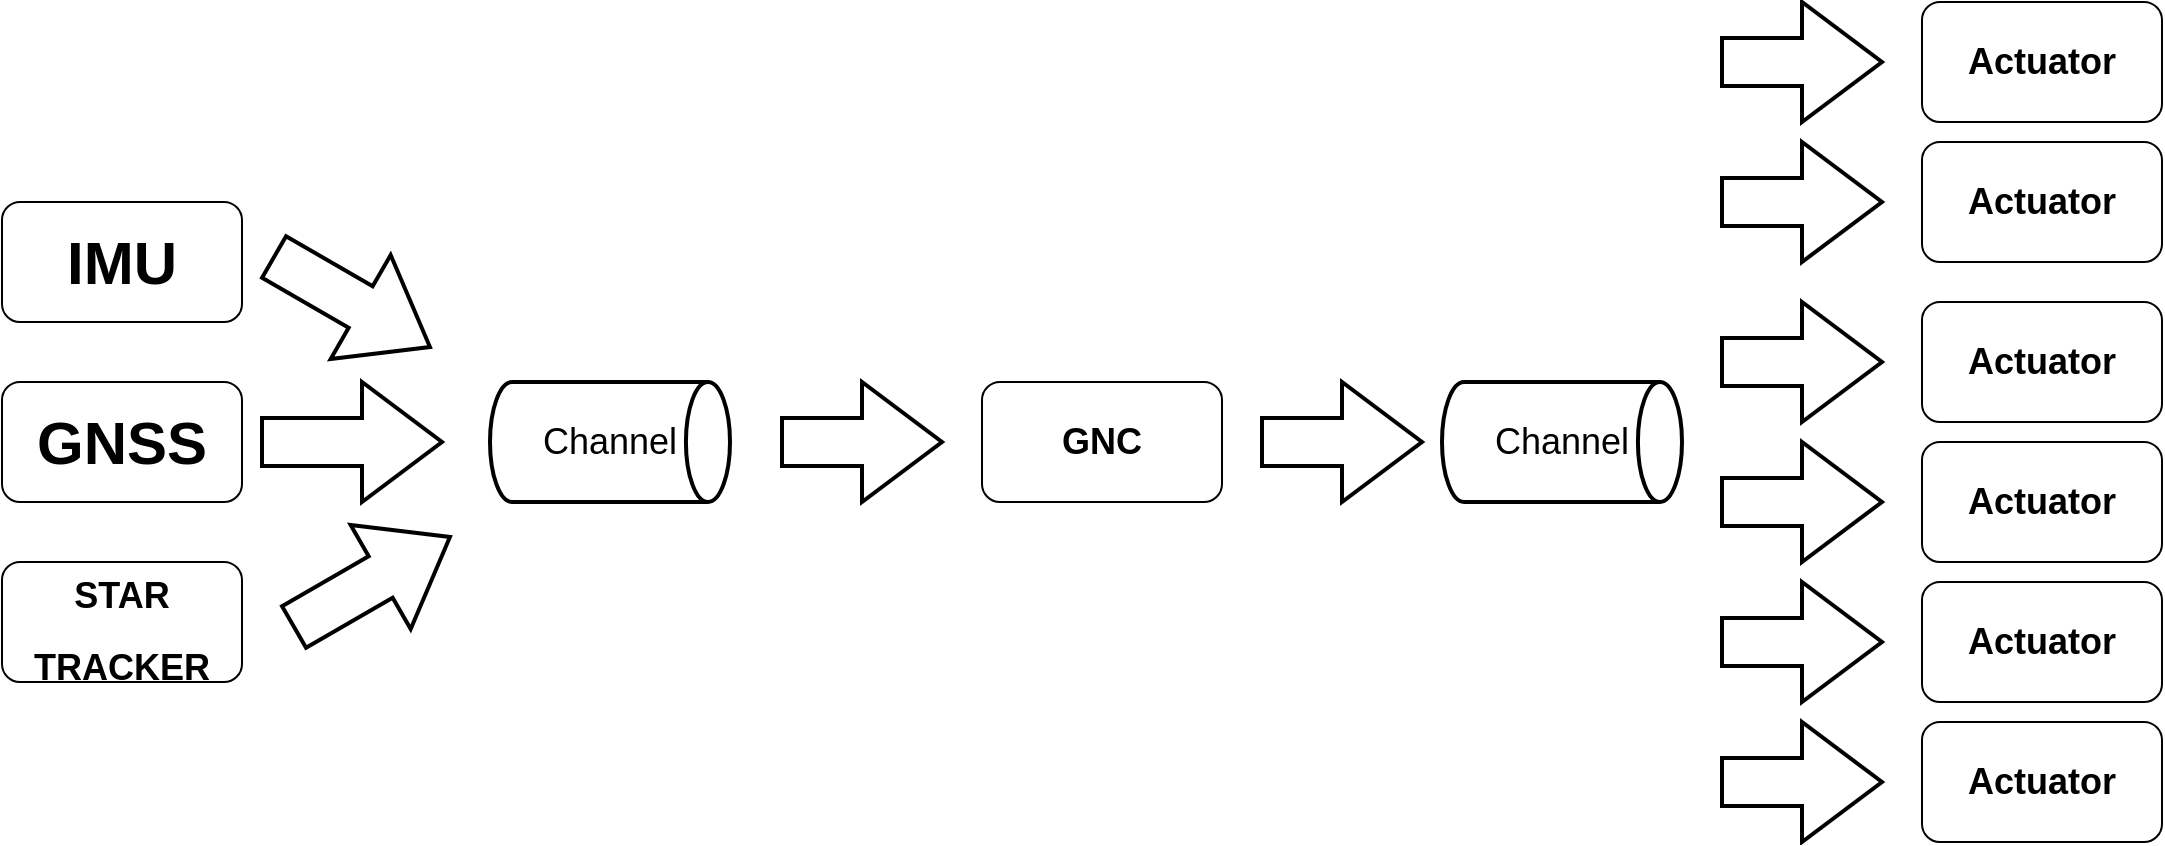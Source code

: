 <mxfile version="20.3.0" type="device"><diagram id="iY7ukRBbIu-E_hkxts7M" name="Page-1"><mxGraphModel dx="1296" dy="1018" grid="1" gridSize="10" guides="1" tooltips="1" connect="1" arrows="1" fold="1" page="1" pageScale="1" pageWidth="827" pageHeight="1169" math="0" shadow="0"><root><mxCell id="0"/><mxCell id="1" parent="0"/><mxCell id="KoWzmsi8W3WBeFH0ex9y-2" value="&lt;b&gt;IMU&lt;/b&gt;" style="rounded=1;whiteSpace=wrap;html=1;fontSize=30;" vertex="1" parent="1"><mxGeometry x="30" y="140" width="120" height="60" as="geometry"/></mxCell><mxCell id="KoWzmsi8W3WBeFH0ex9y-3" value="&lt;b&gt;GNSS&lt;/b&gt;" style="rounded=1;whiteSpace=wrap;html=1;fontSize=30;" vertex="1" parent="1"><mxGeometry x="30" y="230" width="120" height="60" as="geometry"/></mxCell><mxCell id="KoWzmsi8W3WBeFH0ex9y-4" value="&lt;b style=&quot;font-size: 18px;&quot;&gt;STAR&lt;br&gt;TRACKER&lt;br&gt;&lt;/b&gt;" style="rounded=1;whiteSpace=wrap;html=1;fontSize=30;" vertex="1" parent="1"><mxGeometry x="30" y="320" width="120" height="60" as="geometry"/></mxCell><mxCell id="KoWzmsi8W3WBeFH0ex9y-8" value="&lt;b&gt;GNC&lt;/b&gt;" style="rounded=1;whiteSpace=wrap;html=1;fontSize=18;" vertex="1" parent="1"><mxGeometry x="520" y="230" width="120" height="60" as="geometry"/></mxCell><mxCell id="KoWzmsi8W3WBeFH0ex9y-9" value="&lt;b&gt;Actuator&lt;/b&gt;" style="rounded=1;whiteSpace=wrap;html=1;fontSize=18;" vertex="1" parent="1"><mxGeometry x="990" y="110" width="120" height="60" as="geometry"/></mxCell><mxCell id="KoWzmsi8W3WBeFH0ex9y-10" value="&lt;b&gt;Actuator&lt;/b&gt;" style="rounded=1;whiteSpace=wrap;html=1;fontSize=18;" vertex="1" parent="1"><mxGeometry x="990" y="190" width="120" height="60" as="geometry"/></mxCell><mxCell id="KoWzmsi8W3WBeFH0ex9y-11" value="&lt;b&gt;Actuator&lt;/b&gt;" style="rounded=1;whiteSpace=wrap;html=1;fontSize=18;" vertex="1" parent="1"><mxGeometry x="990" y="40" width="120" height="60" as="geometry"/></mxCell><mxCell id="KoWzmsi8W3WBeFH0ex9y-12" value="&lt;b&gt;Actuator&lt;/b&gt;" style="rounded=1;whiteSpace=wrap;html=1;fontSize=18;" vertex="1" parent="1"><mxGeometry x="990" y="260" width="120" height="60" as="geometry"/></mxCell><mxCell id="KoWzmsi8W3WBeFH0ex9y-13" value="&lt;b&gt;Actuator&lt;/b&gt;" style="rounded=1;whiteSpace=wrap;html=1;fontSize=18;" vertex="1" parent="1"><mxGeometry x="990" y="330" width="120" height="60" as="geometry"/></mxCell><mxCell id="KoWzmsi8W3WBeFH0ex9y-14" value="&lt;b&gt;Actuator&lt;/b&gt;" style="rounded=1;whiteSpace=wrap;html=1;fontSize=18;" vertex="1" parent="1"><mxGeometry x="990" y="400" width="120" height="60" as="geometry"/></mxCell><mxCell id="KoWzmsi8W3WBeFH0ex9y-17" value="Channel" style="strokeWidth=2;html=1;shape=mxgraph.flowchart.direct_data;whiteSpace=wrap;fontSize=18;align=center;" vertex="1" parent="1"><mxGeometry x="274" y="230" width="120" height="60" as="geometry"/></mxCell><mxCell id="KoWzmsi8W3WBeFH0ex9y-18" value="Channel" style="strokeWidth=2;html=1;shape=mxgraph.flowchart.direct_data;whiteSpace=wrap;fontSize=18;align=center;" vertex="1" parent="1"><mxGeometry x="750" y="230" width="120" height="60" as="geometry"/></mxCell><mxCell id="KoWzmsi8W3WBeFH0ex9y-21" value="" style="verticalLabelPosition=top;verticalAlign=bottom;html=1;strokeWidth=2;shape=mxgraph.arrows2.arrow;dy=0.6;dx=40;notch=0;fontSize=18;rotation=30;labelPosition=center;align=center;" vertex="1" parent="1"><mxGeometry x="160" y="160" width="90" height="60" as="geometry"/></mxCell><mxCell id="KoWzmsi8W3WBeFH0ex9y-22" value="" style="verticalLabelPosition=middle;verticalAlign=middle;html=1;strokeWidth=2;shape=mxgraph.arrows2.arrow;dy=0.6;dx=40;notch=0;fontSize=18;rotation=0;labelPosition=center;align=center;" vertex="1" parent="1"><mxGeometry x="160" y="230" width="90" height="60" as="geometry"/></mxCell><mxCell id="KoWzmsi8W3WBeFH0ex9y-23" value="" style="verticalLabelPosition=middle;verticalAlign=middle;html=1;strokeWidth=2;shape=mxgraph.arrows2.arrow;dy=0.6;dx=40;notch=0;fontSize=18;rotation=-30;labelPosition=center;align=center;" vertex="1" parent="1"><mxGeometry x="170" y="300" width="90" height="60" as="geometry"/></mxCell><mxCell id="KoWzmsi8W3WBeFH0ex9y-24" value="" style="verticalLabelPosition=middle;verticalAlign=middle;html=1;strokeWidth=2;shape=mxgraph.arrows2.arrow;dy=0.6;dx=40;notch=0;fontSize=18;rotation=0;labelPosition=center;align=center;" vertex="1" parent="1"><mxGeometry x="420" y="230" width="80" height="60" as="geometry"/></mxCell><mxCell id="KoWzmsi8W3WBeFH0ex9y-27" value="" style="verticalLabelPosition=middle;verticalAlign=middle;html=1;strokeWidth=2;shape=mxgraph.arrows2.arrow;dy=0.6;dx=40;notch=0;fontSize=18;rotation=0;labelPosition=center;align=center;" vertex="1" parent="1"><mxGeometry x="660" y="230" width="80" height="60" as="geometry"/></mxCell><mxCell id="KoWzmsi8W3WBeFH0ex9y-28" value="" style="verticalLabelPosition=middle;verticalAlign=middle;html=1;strokeWidth=2;shape=mxgraph.arrows2.arrow;dy=0.6;dx=40;notch=0;fontSize=18;rotation=0;labelPosition=center;align=center;" vertex="1" parent="1"><mxGeometry x="890" y="40" width="80" height="60" as="geometry"/></mxCell><mxCell id="KoWzmsi8W3WBeFH0ex9y-29" value="" style="verticalLabelPosition=middle;verticalAlign=middle;html=1;strokeWidth=2;shape=mxgraph.arrows2.arrow;dy=0.6;dx=40;notch=0;fontSize=18;rotation=0;labelPosition=center;align=center;" vertex="1" parent="1"><mxGeometry x="890" y="110" width="80" height="60" as="geometry"/></mxCell><mxCell id="KoWzmsi8W3WBeFH0ex9y-30" value="" style="verticalLabelPosition=middle;verticalAlign=middle;html=1;strokeWidth=2;shape=mxgraph.arrows2.arrow;dy=0.6;dx=40;notch=0;fontSize=18;rotation=0;labelPosition=center;align=center;" vertex="1" parent="1"><mxGeometry x="890" y="400" width="80" height="60" as="geometry"/></mxCell><mxCell id="KoWzmsi8W3WBeFH0ex9y-31" value="" style="verticalLabelPosition=middle;verticalAlign=middle;html=1;strokeWidth=2;shape=mxgraph.arrows2.arrow;dy=0.6;dx=40;notch=0;fontSize=18;rotation=0;labelPosition=center;align=center;" vertex="1" parent="1"><mxGeometry x="890" y="330" width="80" height="60" as="geometry"/></mxCell><mxCell id="KoWzmsi8W3WBeFH0ex9y-32" value="" style="verticalLabelPosition=middle;verticalAlign=middle;html=1;strokeWidth=2;shape=mxgraph.arrows2.arrow;dy=0.6;dx=40;notch=0;fontSize=18;rotation=0;labelPosition=center;align=center;" vertex="1" parent="1"><mxGeometry x="890" y="190" width="80" height="60" as="geometry"/></mxCell><mxCell id="KoWzmsi8W3WBeFH0ex9y-33" value="" style="verticalLabelPosition=middle;verticalAlign=middle;html=1;strokeWidth=2;shape=mxgraph.arrows2.arrow;dy=0.6;dx=40;notch=0;fontSize=18;rotation=0;labelPosition=center;align=center;" vertex="1" parent="1"><mxGeometry x="890" y="260" width="80" height="60" as="geometry"/></mxCell></root></mxGraphModel></diagram></mxfile>